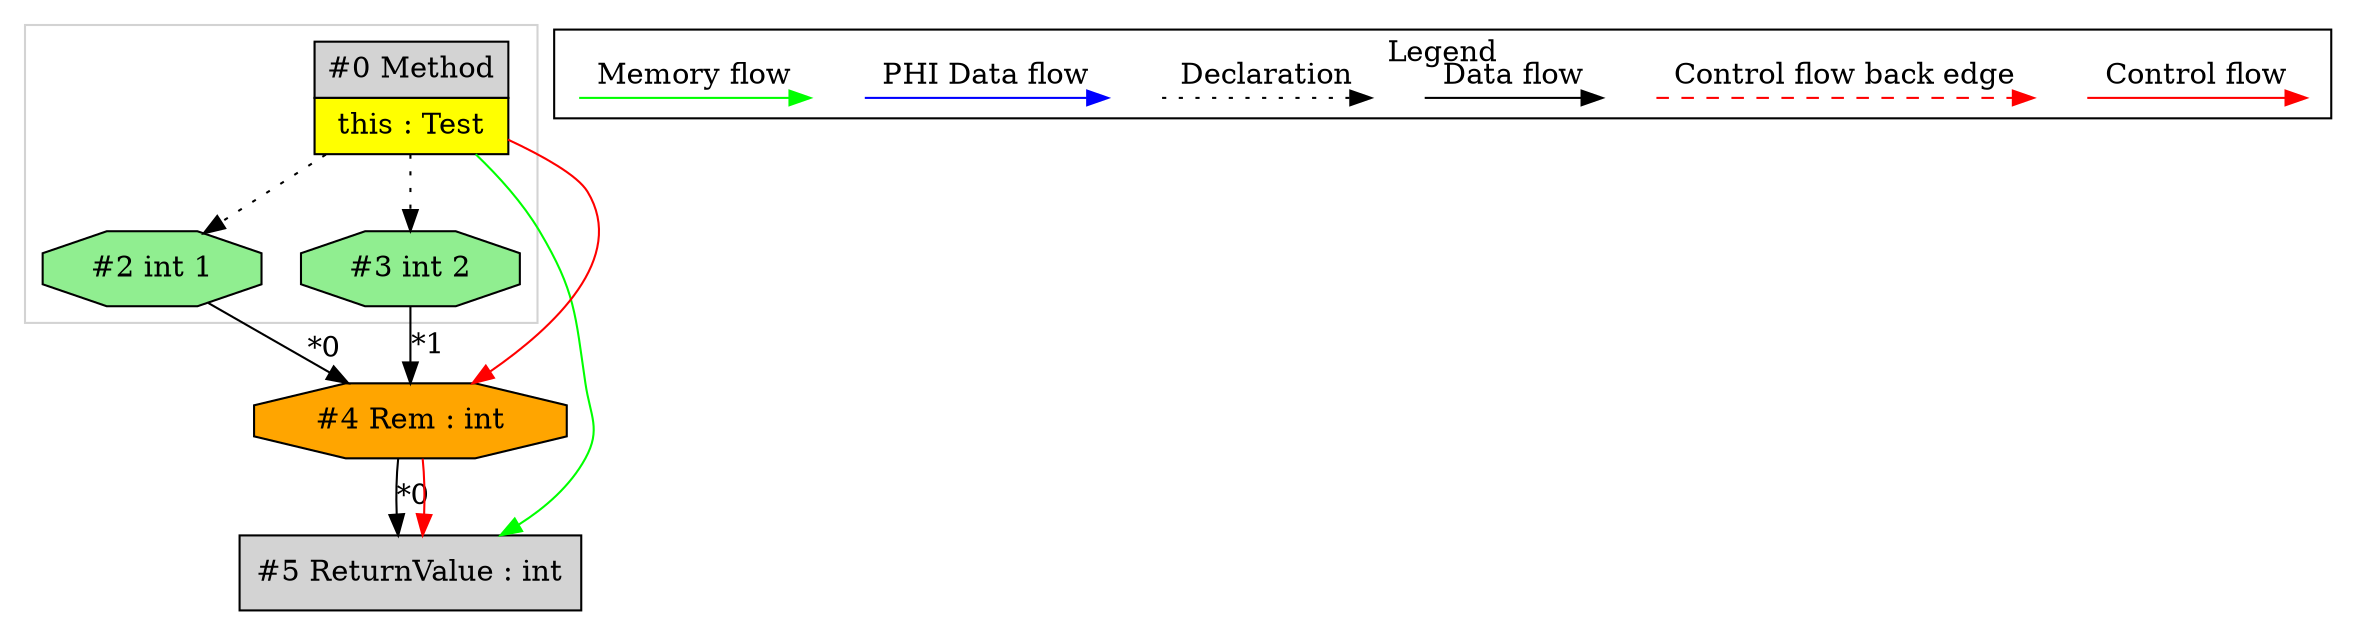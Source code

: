 digraph {
 ordering="in";
 node0[margin="0", label=<<table border="0" cellborder="1" cellspacing="0" cellpadding="5"><tr><td colspan="1">#0 Method</td></tr><tr><td port="prj1" bgcolor="yellow">this : Test</td></tr></table>>,shape=none, fillcolor=lightgrey, style=filled];
 node5[label="#5 ReturnValue : int",shape=box, fillcolor=lightgrey, style=filled];
 node4 -> node5[headlabel="*0", labeldistance=2];
 node4 -> node5[labeldistance=2, color=red, fontcolor=red];
 node0 -> node5[labeldistance=2, color=green, constraint=false];
 node4[label="#4 Rem : int",shape=octagon, fillcolor=orange, style=filled];
 node2 -> node4[headlabel="*0", labeldistance=2];
 node3 -> node4[headlabel="*1", labeldistance=2];
 node0 -> node4[labeldistance=2, color=red, fontcolor=red];
 node3[label="#3 int 2",shape=octagon, fillcolor=lightgreen, style=filled];
 node0 -> node3[style=dotted];
 node2[label="#2 int 1",shape=octagon, fillcolor=lightgreen, style=filled];
 node0 -> node2[style=dotted];
 subgraph cluster_0 {
  color=lightgray;
  node0;
  node2;
  node3;
 }
 subgraph cluster_000 {
  label = "Legend";
  node [shape=point]
  {
   rank=same;
   c0 [style = invis];
   c1 [style = invis];
   c2 [style = invis];
   c3 [style = invis];
   d0 [style = invis];
   d1 [style = invis];
   d2 [style = invis];
   d3 [style = invis];
   d4 [style = invis];
   d5 [style = invis];
   d6 [style = invis];
   d7 [style = invis];
  }
  c0 -> c1 [label="Control flow", style=solid, color=red]
  c2 -> c3 [label="Control flow back edge", style=dashed, color=red]
  d0 -> d1 [label="Data flow"]
  d2 -> d3 [label="Declaration", style=dotted]
  d4 -> d5 [label="PHI Data flow", color=blue]
  d6 -> d7 [label="Memory flow", color=green]
 }

}
